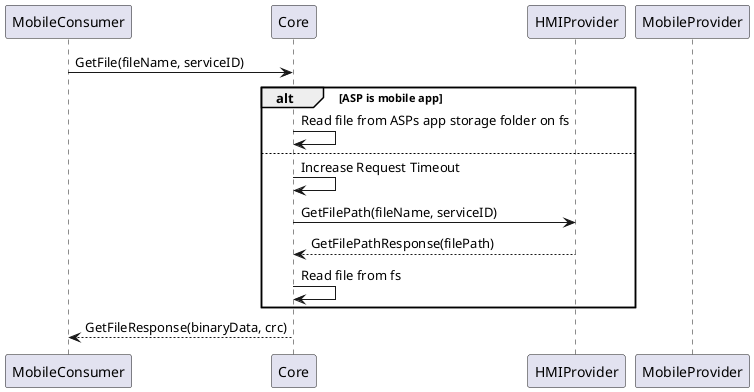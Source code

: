 @startuml GetFile
participant MobileConsumer
participant Core
participant HMIProvider
participant MobileProvider

MobileConsumer -> Core: GetFile(fileName, serviceID)
alt ASP is mobile app
    Core -> Core: Read file from ASPs app storage folder on fs
else
    Core -> Core: Increase Request Timeout
    Core -> HMIProvider: GetFilePath(fileName, serviceID)
    HMIProvider --> Core: GetFilePathResponse(filePath)
    Core -> Core: Read file from fs
end
    Core --> MobileConsumer: GetFileResponse(binaryData, crc)

@enduml